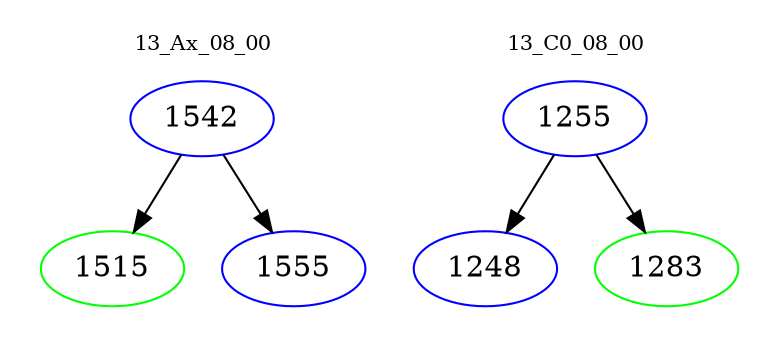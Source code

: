 digraph{
subgraph cluster_0 {
color = white
label = "13_Ax_08_00";
fontsize=10;
T0_1542 [label="1542", color="blue"]
T0_1542 -> T0_1515 [color="black"]
T0_1515 [label="1515", color="green"]
T0_1542 -> T0_1555 [color="black"]
T0_1555 [label="1555", color="blue"]
}
subgraph cluster_1 {
color = white
label = "13_C0_08_00";
fontsize=10;
T1_1255 [label="1255", color="blue"]
T1_1255 -> T1_1248 [color="black"]
T1_1248 [label="1248", color="blue"]
T1_1255 -> T1_1283 [color="black"]
T1_1283 [label="1283", color="green"]
}
}
